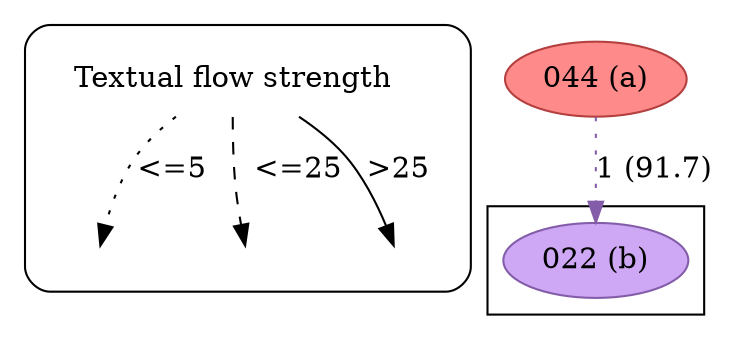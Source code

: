 strict digraph  {
	node [label="\N"];
	subgraph cluster_legend {
		graph [style=rounded];
		leg_s		 [label="Textual flow strength",
			shape=plaintext];
		leg_e1		 [fixedsize=True,
			height=0.2,
			label="",
			style=invis];
		leg_s -> leg_e1		 [label="<=5  ",
			style=dotted];
		leg_e2		 [fixedsize=True,
			height=0.2,
			label="",
			style=invis];
		leg_s -> leg_e2		 [label="  <=25",
			style=dashed];
		leg_e3		 [fixedsize=True,
			height=0.2,
			label="",
			style=invis];
		leg_s -> leg_e3		 [label=">25",
			style=solid];
	}
	subgraph cluster_reading {
		022		 [color="#835da9",
			fillcolor="#CEA8F4",
			label="022 (b)",
			style=filled];
	}
	044	 [color="#b43f3f",
		fillcolor="#FF8A8A",
		label="044 (a)",
		style=filled];
	044 -> 022	 [color="#835da9",
		label="1 (91.7)",
		style=dotted];
}
